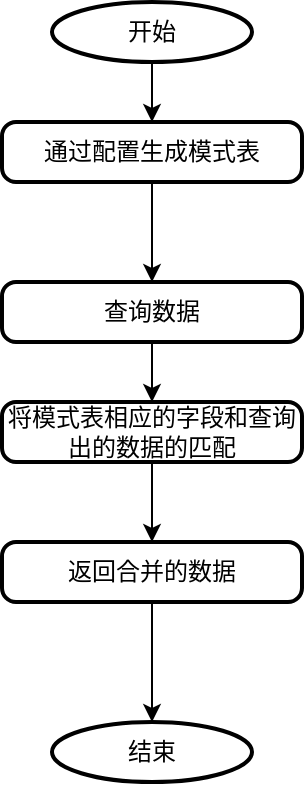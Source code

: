 <mxfile version="12.0.0" type="github" pages="1"><diagram id="C1Ckl3ZSG7Ckqm0LqQ-2" name="第 1 页"><mxGraphModel dx="1662" dy="713" grid="1" gridSize="10" guides="1" tooltips="1" connect="1" arrows="1" fold="1" page="1" pageScale="1" pageWidth="827" pageHeight="1169" math="0" shadow="0"><root><mxCell id="0"/><mxCell id="1" parent="0"/><mxCell id="iJ9_t71vrMhBIJQYg7cu-1" style="edgeStyle=orthogonalEdgeStyle;rounded=0;orthogonalLoop=1;jettySize=auto;html=1;exitX=0.5;exitY=1;exitDx=0;exitDy=0;exitPerimeter=0;" edge="1" parent="1" source="iJ9_t71vrMhBIJQYg7cu-2" target="iJ9_t71vrMhBIJQYg7cu-4"><mxGeometry relative="1" as="geometry"/></mxCell><mxCell id="iJ9_t71vrMhBIJQYg7cu-2" value="开始" style="strokeWidth=2;html=1;shape=mxgraph.flowchart.start_1;whiteSpace=wrap;" vertex="1" parent="1"><mxGeometry x="255" y="70" width="100" height="30" as="geometry"/></mxCell><mxCell id="iJ9_t71vrMhBIJQYg7cu-3" style="edgeStyle=orthogonalEdgeStyle;rounded=0;orthogonalLoop=1;jettySize=auto;html=1;exitX=0.5;exitY=1;exitDx=0;exitDy=0;" edge="1" parent="1" source="iJ9_t71vrMhBIJQYg7cu-4" target="iJ9_t71vrMhBIJQYg7cu-6"><mxGeometry relative="1" as="geometry"/></mxCell><mxCell id="iJ9_t71vrMhBIJQYg7cu-4" value="通过配置生成模式表" style="rounded=1;whiteSpace=wrap;html=1;absoluteArcSize=1;arcSize=14;strokeWidth=2;" vertex="1" parent="1"><mxGeometry x="230" y="130" width="150" height="30" as="geometry"/></mxCell><mxCell id="iJ9_t71vrMhBIJQYg7cu-5" style="edgeStyle=orthogonalEdgeStyle;rounded=0;orthogonalLoop=1;jettySize=auto;html=1;exitX=0.5;exitY=1;exitDx=0;exitDy=0;" edge="1" parent="1" source="iJ9_t71vrMhBIJQYg7cu-6"><mxGeometry relative="1" as="geometry"><mxPoint x="305" y="270" as="targetPoint"/></mxGeometry></mxCell><mxCell id="iJ9_t71vrMhBIJQYg7cu-6" value="查询数据" style="rounded=1;whiteSpace=wrap;html=1;absoluteArcSize=1;arcSize=14;strokeWidth=2;" vertex="1" parent="1"><mxGeometry x="230" y="210" width="150" height="30" as="geometry"/></mxCell><mxCell id="iJ9_t71vrMhBIJQYg7cu-12" style="edgeStyle=orthogonalEdgeStyle;rounded=0;orthogonalLoop=1;jettySize=auto;html=1;exitX=0.5;exitY=1;exitDx=0;exitDy=0;entryX=0.5;entryY=0;entryDx=0;entryDy=0;entryPerimeter=0;" edge="1" parent="1" source="iJ9_t71vrMhBIJQYg7cu-13" target="iJ9_t71vrMhBIJQYg7cu-14"><mxGeometry relative="1" as="geometry"/></mxCell><mxCell id="iJ9_t71vrMhBIJQYg7cu-13" value="返回合并的数据" style="rounded=1;whiteSpace=wrap;html=1;absoluteArcSize=1;arcSize=14;strokeWidth=2;" vertex="1" parent="1"><mxGeometry x="230" y="340" width="150" height="30" as="geometry"/></mxCell><mxCell id="iJ9_t71vrMhBIJQYg7cu-14" value="结束" style="strokeWidth=2;html=1;shape=mxgraph.flowchart.start_1;whiteSpace=wrap;" vertex="1" parent="1"><mxGeometry x="255" y="430" width="100" height="30" as="geometry"/></mxCell><mxCell id="iJ9_t71vrMhBIJQYg7cu-16" style="edgeStyle=orthogonalEdgeStyle;rounded=0;orthogonalLoop=1;jettySize=auto;html=1;exitX=0.5;exitY=1;exitDx=0;exitDy=0;entryX=0.5;entryY=0;entryDx=0;entryDy=0;" edge="1" parent="1" source="iJ9_t71vrMhBIJQYg7cu-15" target="iJ9_t71vrMhBIJQYg7cu-13"><mxGeometry relative="1" as="geometry"/></mxCell><mxCell id="iJ9_t71vrMhBIJQYg7cu-15" value="将模式表相应的字段和查询出的数据的匹配" style="rounded=1;whiteSpace=wrap;html=1;absoluteArcSize=1;arcSize=14;strokeWidth=2;" vertex="1" parent="1"><mxGeometry x="230" y="270" width="150" height="30" as="geometry"/></mxCell></root></mxGraphModel></diagram></mxfile>